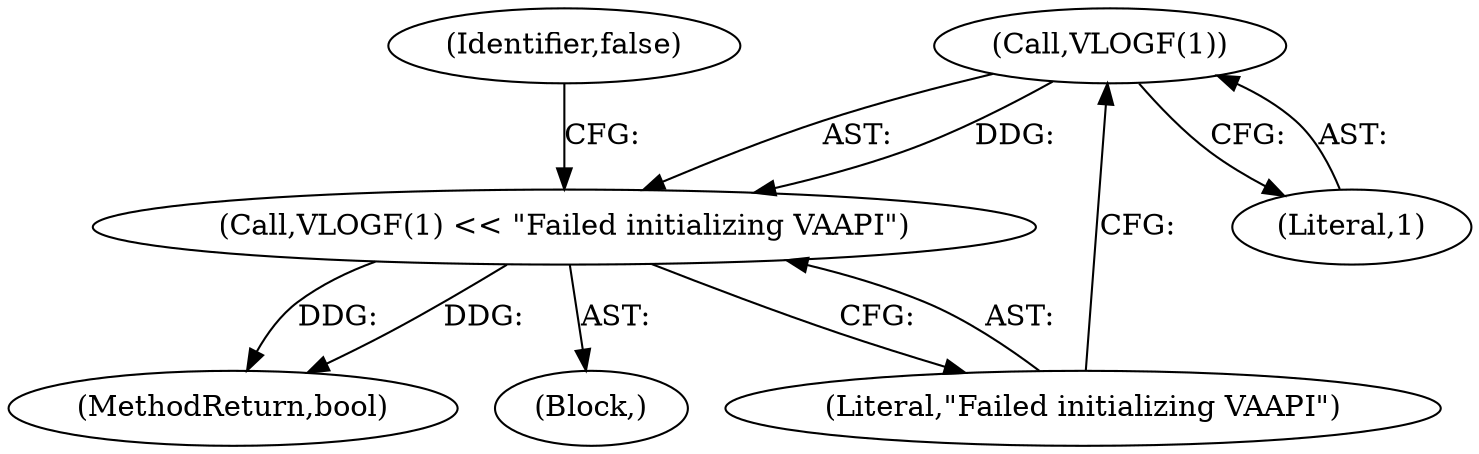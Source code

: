 digraph "1_Chrome_f283cdf7c850f3db923a5303c7e01bd929d4117f@del" {
"1000114" [label="(Call,VLOGF(1))"];
"1000113" [label="(Call,VLOGF(1) << \"Failed initializing VAAPI\")"];
"1000115" [label="(Literal,1)"];
"1000118" [label="(Identifier,false)"];
"1000114" [label="(Call,VLOGF(1))"];
"1000113" [label="(Call,VLOGF(1) << \"Failed initializing VAAPI\")"];
"1000121" [label="(MethodReturn,bool)"];
"1000112" [label="(Block,)"];
"1000116" [label="(Literal,\"Failed initializing VAAPI\")"];
"1000114" -> "1000113"  [label="AST: "];
"1000114" -> "1000115"  [label="CFG: "];
"1000115" -> "1000114"  [label="AST: "];
"1000116" -> "1000114"  [label="CFG: "];
"1000114" -> "1000113"  [label="DDG: "];
"1000113" -> "1000112"  [label="AST: "];
"1000113" -> "1000116"  [label="CFG: "];
"1000116" -> "1000113"  [label="AST: "];
"1000118" -> "1000113"  [label="CFG: "];
"1000113" -> "1000121"  [label="DDG: "];
"1000113" -> "1000121"  [label="DDG: "];
}
